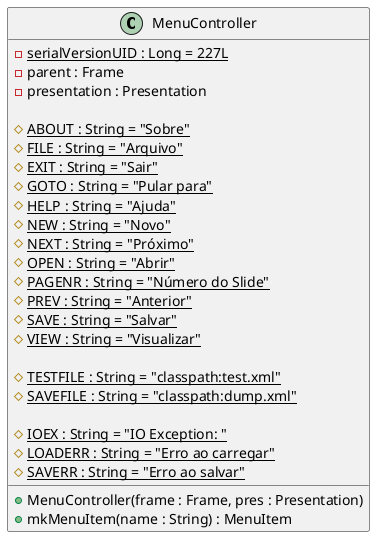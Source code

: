 @startuml MenuController

class MenuController {

  - {static} serialVersionUID : Long = 227L
  - parent : Frame
  - presentation : Presentation

  # {static} ABOUT : String = "Sobre"
  # {static} FILE : String = "Arquivo"
  # {static} EXIT : String = "Sair"
  # {static} GOTO : String = "Pular para"
  # {static} HELP : String = "Ajuda"
  # {static} NEW : String = "Novo"
  # {static} NEXT : String = "Próximo"
  # {static} OPEN : String = "Abrir"
  # {static} PAGENR : String = "Número do Slide"
  # {static} PREV : String = "Anterior"
  # {static} SAVE : String = "Salvar"
  # {static} VIEW : String = "Visualizar"

  # {static} TESTFILE : String = "classpath:test.xml"
  # {static} SAVEFILE : String = "classpath:dump.xml"

  # {static} IOEX : String = "IO Exception: "
  # {static} LOADERR : String = "Erro ao carregar"
  # {static} SAVERR : String = "Erro ao salvar"

  + MenuController(frame : Frame, pres : Presentation)
  + mkMenuItem(name : String) : MenuItem

}

@enduml
